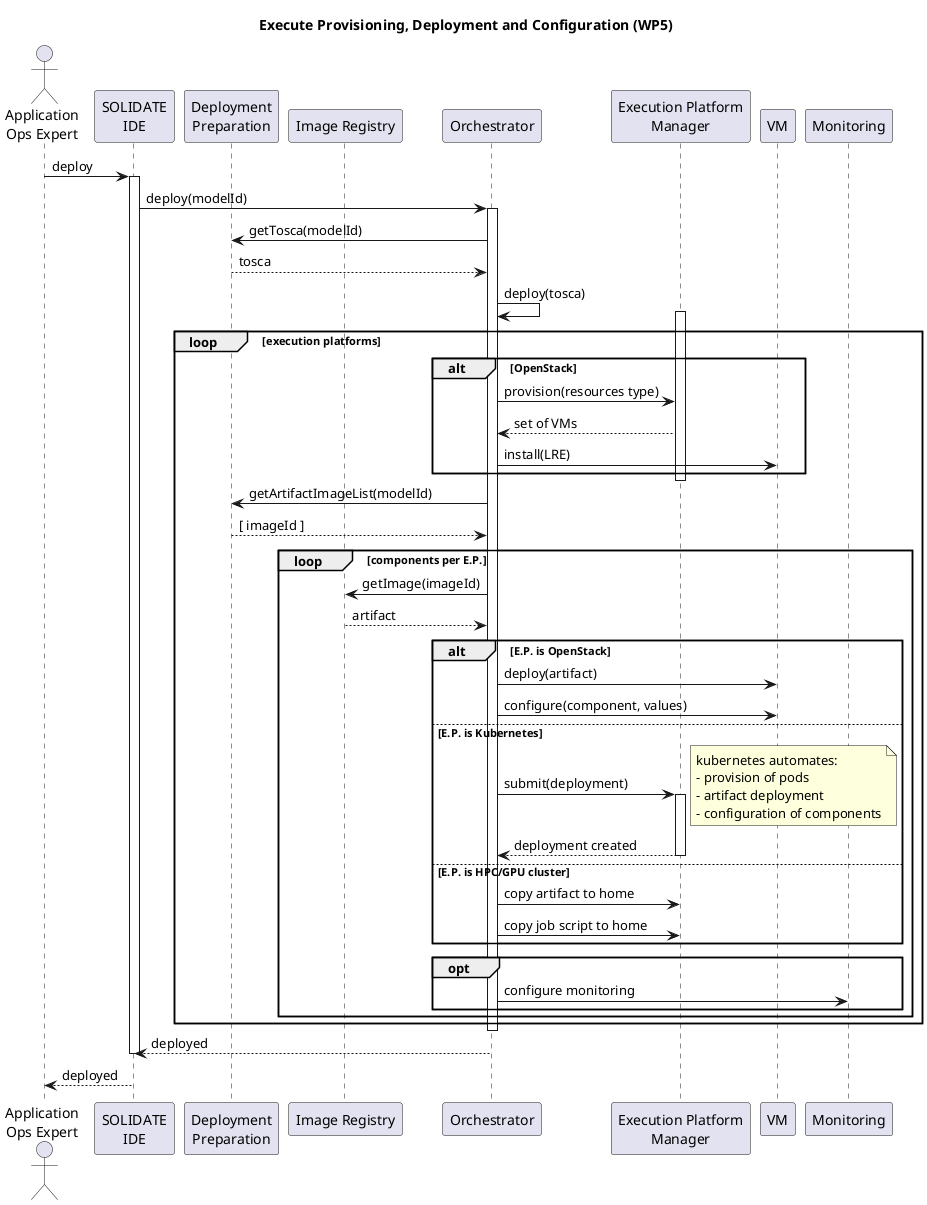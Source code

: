 @startuml

title Execute Provisioning, Deployment and Configuration (WP5)

actor "Application\nOps Expert" as ops
participant "SOLIDATE\nIDE" as ide
participant "Deployment\nPreparation" as dprep
participant "Image Registry" as imagereg
'box "Runtime Layer"
participant  Orchestrator as orch
participant "Execution Platform\nManager" as res
participant "VM" as VM
'participant "Pod" as pod
participant "Monitoring" as mon
'end box


ops->ide: deploy
activate ide
ide->orch: deploy(modelId)
activate orch
orch->dprep: getTosca(modelId)
dprep-->orch: tosca
orch->orch: deploy(tosca)

loop execution platforms
  activate res
  alt OpenStack
    orch->res: provision(resources type)
    res-->orch: set of VMs
    orch->VM: install(LRE)
  'else HPC/GPU
  '  orch->res: ?
  'else Kubernetes
  '  orch->res: create K8S project
  '  res-->orch: created
  end
  deactivate res
  orch->dprep: getArtifactImageList(modelId)
  dprep-->orch: [ imageId ]
  loop components per E.P.
    orch->imagereg: getImage(imageId)
    imagereg-->orch: artifact
    ' install artefact
    alt E.P. is OpenStack
      orch->VM: deploy(artifact)
      orch->VM: configure(component, values)
    else E.P. is Kubernetes
      orch->res: submit(deployment)

      activate res
        'res->pod: provision(pods)
        'res->pod: deploy(artefact)
        'res->pod: configure(component, values)
        'pod-->res: status=ACTIVE
        note right
          kubernetes automates:
          - provision of pods
          - artifact deployment
          - configuration of components
        end note
        res-->orch: deployment created

      deactivate res

    else E.P. is HPC/GPU cluster
      orch->res: copy artifact to home
      orch->res: copy job script to home
    end
    opt
      orch->mon: configure monitoring
    end
  end
end
deactivate orch

orch-->ide: deployed
deactivate ide

ide-->ops: deployed

@enduml

